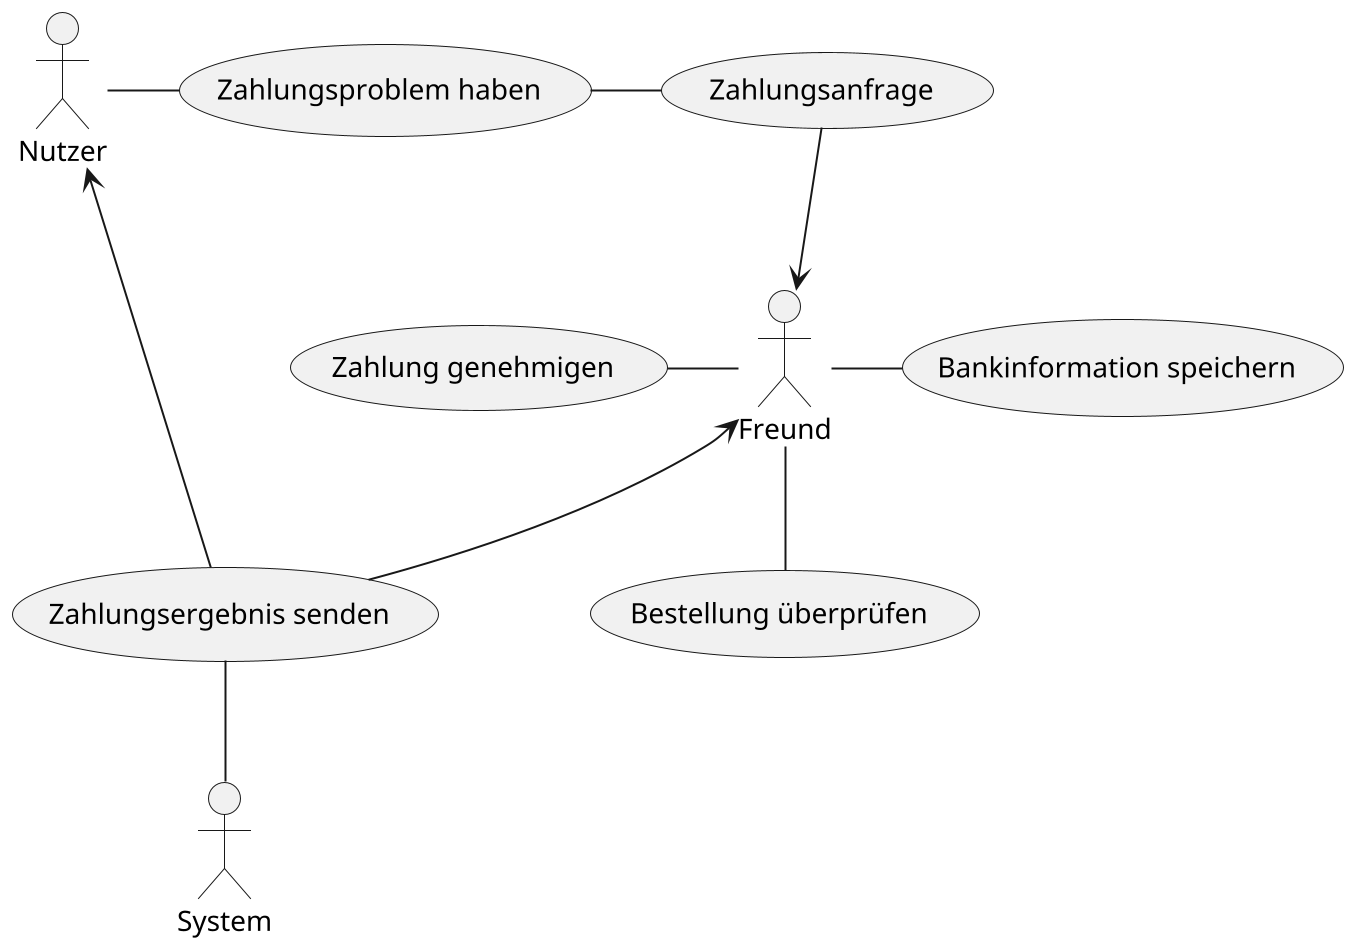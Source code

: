 @startuml
scale 2
skinparam monochrome true
skinparam shadowing false

:Nutzer: as User
:Freund: as Friend
:System:

(Zahlungsproblem haben) as (paymentProblem)
(Zahlungsergebnis senden) as (sendPaymentResult)
(Zahlungsanfrage) as (paymentRequest)
(Zahlung genehmigen) as (authorizePayment)
(Bestellung überprüfen) as (checkOrder)
(Bankinformation speichern) as (bankInformation)

User - (paymentProblem)
User <-- (sendPaymentResult)
Friend <-- (sendPaymentResult)
(paymentProblem) - (paymentRequest)
(paymentRequest) --> Friend
(authorizePayment) - Friend
Friend -- (checkOrder)
Friend - (bankInformation)
(sendPaymentResult) -- System

@enduml
